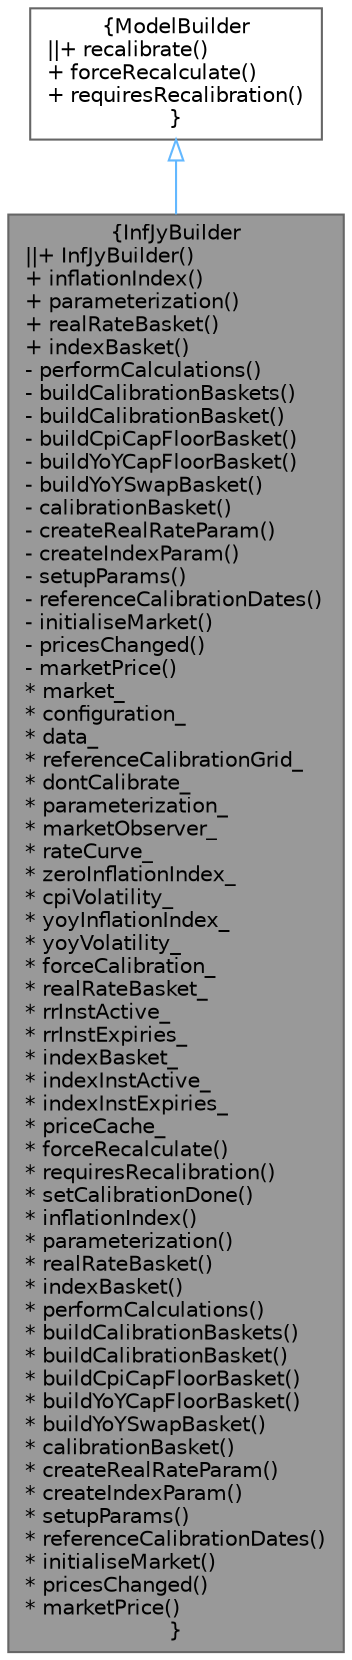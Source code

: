 digraph "InfJyBuilder"
{
 // INTERACTIVE_SVG=YES
 // LATEX_PDF_SIZE
  bgcolor="transparent";
  edge [fontname=Helvetica,fontsize=10,labelfontname=Helvetica,labelfontsize=10];
  node [fontname=Helvetica,fontsize=10,shape=box,height=0.2,width=0.4];
  Node1 [label="{InfJyBuilder\n||+ InfJyBuilder()\l+ inflationIndex()\l+ parameterization()\l+ realRateBasket()\l+ indexBasket()\l- performCalculations()\l- buildCalibrationBaskets()\l- buildCalibrationBasket()\l- buildCpiCapFloorBasket()\l- buildYoYCapFloorBasket()\l- buildYoYSwapBasket()\l- calibrationBasket()\l- createRealRateParam()\l- createIndexParam()\l- setupParams()\l- referenceCalibrationDates()\l- initialiseMarket()\l- pricesChanged()\l- marketPrice()\l* market_\l* configuration_\l* data_\l* referenceCalibrationGrid_\l* dontCalibrate_\l* parameterization_\l* marketObserver_\l* rateCurve_\l* zeroInflationIndex_\l* cpiVolatility_\l* yoyInflationIndex_\l* yoyVolatility_\l* forceCalibration_\l* realRateBasket_\l* rrInstActive_\l* rrInstExpiries_\l* indexBasket_\l* indexInstActive_\l* indexInstExpiries_\l* priceCache_\l* forceRecalculate()\l* requiresRecalibration()\l* setCalibrationDone()\l* inflationIndex()\l* parameterization()\l* realRateBasket()\l* indexBasket()\l* performCalculations()\l* buildCalibrationBaskets()\l* buildCalibrationBasket()\l* buildCpiCapFloorBasket()\l* buildYoYCapFloorBasket()\l* buildYoYSwapBasket()\l* calibrationBasket()\l* createRealRateParam()\l* createIndexParam()\l* setupParams()\l* referenceCalibrationDates()\l* initialiseMarket()\l* pricesChanged()\l* marketPrice()\l}",height=0.2,width=0.4,color="gray40", fillcolor="grey60", style="filled", fontcolor="black",tooltip=" "];
  Node2 -> Node1 [dir="back",color="steelblue1",style="solid",arrowtail="onormal"];
  Node2 [label="{ModelBuilder\n||+ recalibrate()\l+ forceRecalculate()\l+ requiresRecalibration()\l}",height=0.2,width=0.4,color="gray40", fillcolor="white", style="filled",URL="C:/dev/ORE/documentation/QuantExt/doc/quantext.tag$class_quant_ext_1_1_model_builder.html",tooltip=" "];
}
